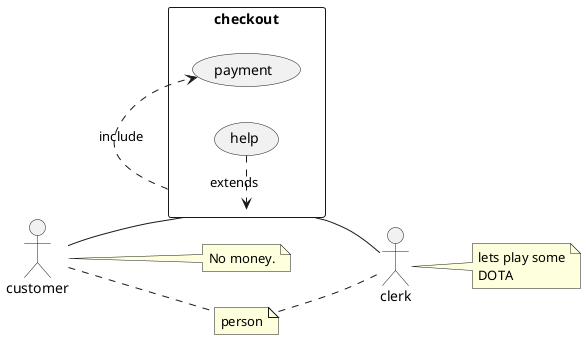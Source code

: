 @startuml
left to right direction

skinparam packageStyle rectangle

actor customer
actor clerk
rectangle checkout {
  customer -- (checkout)
  (checkout) .> (payment) : include
  (help) .> (checkout) : extends
  (checkout) -- clerk
}

note right of customer : No money.

note right of (clerk)
lets play some
DOTA
end note

note "person" as N2
(customer) .. N2
N2 .. (clerk)
@enduml